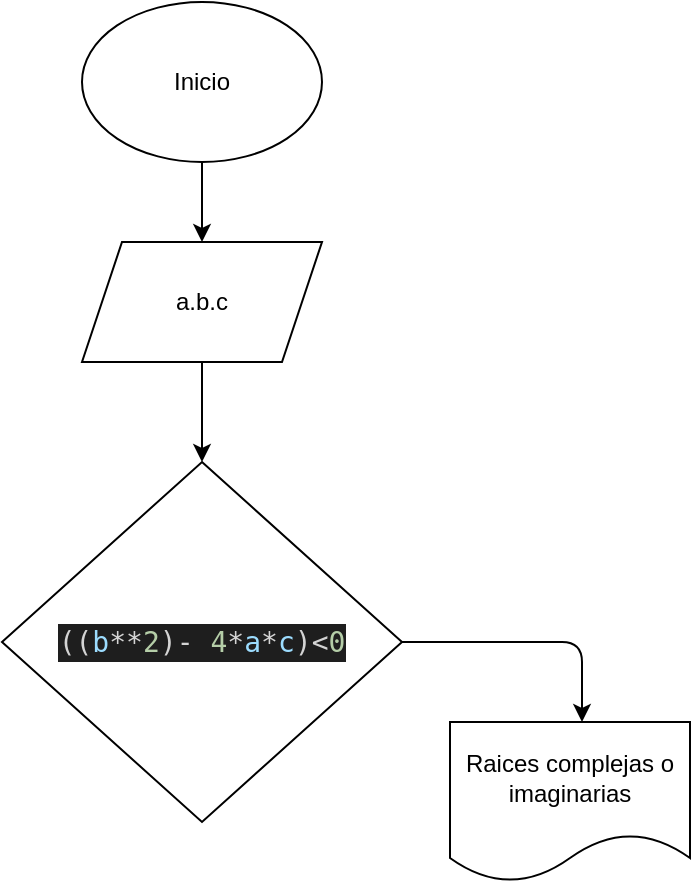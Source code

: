<mxfile>
    <diagram id="TNde07wjiJX9KH9a7z5e" name="Página-1">
        <mxGraphModel dx="632" dy="409" grid="1" gridSize="10" guides="1" tooltips="1" connect="1" arrows="1" fold="1" page="1" pageScale="1" pageWidth="827" pageHeight="1169" math="0" shadow="0">
            <root>
                <mxCell id="0"/>
                <mxCell id="1" parent="0"/>
                <mxCell id="4" style="edgeStyle=none;html=1;exitX=0.5;exitY=1;exitDx=0;exitDy=0;entryX=0.5;entryY=0;entryDx=0;entryDy=0;" edge="1" parent="1" source="2" target="3">
                    <mxGeometry relative="1" as="geometry"/>
                </mxCell>
                <mxCell id="2" value="Inicio" style="ellipse;whiteSpace=wrap;html=1;" vertex="1" parent="1">
                    <mxGeometry x="230" y="40" width="120" height="80" as="geometry"/>
                </mxCell>
                <mxCell id="6" style="edgeStyle=none;html=1;exitX=0.5;exitY=1;exitDx=0;exitDy=0;entryX=0.5;entryY=0;entryDx=0;entryDy=0;" edge="1" parent="1" source="3">
                    <mxGeometry relative="1" as="geometry">
                        <mxPoint x="290" y="270" as="targetPoint"/>
                    </mxGeometry>
                </mxCell>
                <mxCell id="3" value="a.b.c" style="shape=parallelogram;perimeter=parallelogramPerimeter;whiteSpace=wrap;html=1;fixedSize=1;" vertex="1" parent="1">
                    <mxGeometry x="230" y="160" width="120" height="60" as="geometry"/>
                </mxCell>
                <mxCell id="8" style="edgeStyle=none;html=1;exitX=1;exitY=0.5;exitDx=0;exitDy=0;" edge="1" parent="1" source="7">
                    <mxGeometry relative="1" as="geometry">
                        <mxPoint x="480" y="400" as="targetPoint"/>
                        <Array as="points">
                            <mxPoint x="480" y="360"/>
                        </Array>
                    </mxGeometry>
                </mxCell>
                <mxCell id="7" value="&lt;div style=&quot;color: rgb(212 , 212 , 212) ; background-color: rgb(30 , 30 , 30) ; font-family: &amp;#34;droid sans mono&amp;#34; , &amp;#34;monospace&amp;#34; , monospace ; font-size: 14px ; line-height: 19px&quot;&gt;((&lt;span style=&quot;color: #9cdcfe&quot;&gt;b&lt;/span&gt;**&lt;span style=&quot;color: #b5cea8&quot;&gt;2&lt;/span&gt;)- &lt;span style=&quot;color: #b5cea8&quot;&gt;4&lt;/span&gt;*&lt;span style=&quot;color: #9cdcfe&quot;&gt;a&lt;/span&gt;*&lt;span style=&quot;color: #9cdcfe&quot;&gt;c&lt;/span&gt;)&amp;lt;&lt;span style=&quot;color: #b5cea8&quot;&gt;0&lt;/span&gt;&lt;/div&gt;" style="rhombus;whiteSpace=wrap;html=1;" vertex="1" parent="1">
                    <mxGeometry x="190" y="270" width="200" height="180" as="geometry"/>
                </mxCell>
                <mxCell id="10" value="Raices complejas o imaginarias" style="shape=document;whiteSpace=wrap;html=1;boundedLbl=1;" vertex="1" parent="1">
                    <mxGeometry x="414" y="400" width="120" height="80" as="geometry"/>
                </mxCell>
            </root>
        </mxGraphModel>
    </diagram>
</mxfile>